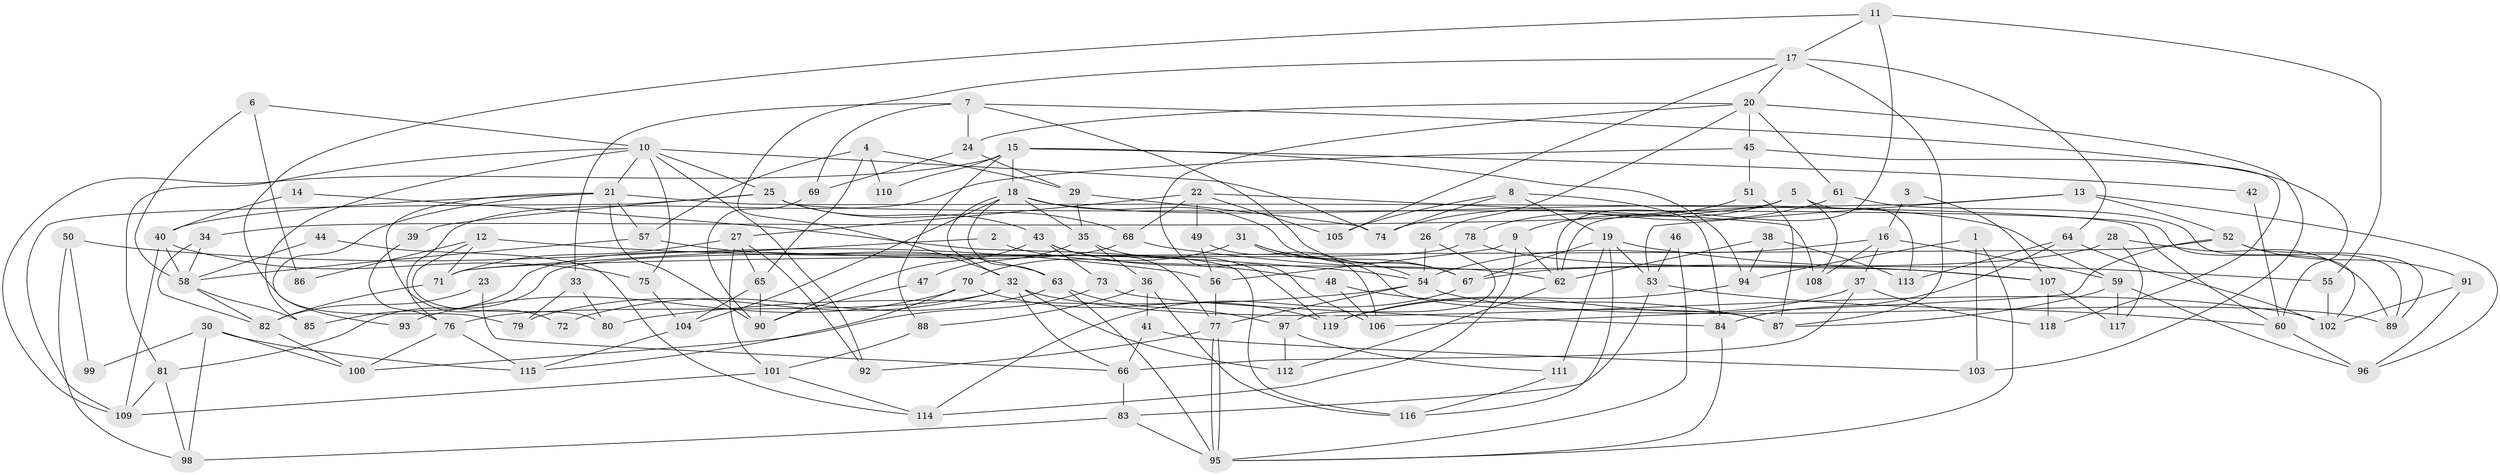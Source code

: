 // Generated by graph-tools (version 1.1) at 2025/50/03/09/25 03:50:13]
// undirected, 119 vertices, 238 edges
graph export_dot {
graph [start="1"]
  node [color=gray90,style=filled];
  1;
  2;
  3;
  4;
  5;
  6;
  7;
  8;
  9;
  10;
  11;
  12;
  13;
  14;
  15;
  16;
  17;
  18;
  19;
  20;
  21;
  22;
  23;
  24;
  25;
  26;
  27;
  28;
  29;
  30;
  31;
  32;
  33;
  34;
  35;
  36;
  37;
  38;
  39;
  40;
  41;
  42;
  43;
  44;
  45;
  46;
  47;
  48;
  49;
  50;
  51;
  52;
  53;
  54;
  55;
  56;
  57;
  58;
  59;
  60;
  61;
  62;
  63;
  64;
  65;
  66;
  67;
  68;
  69;
  70;
  71;
  72;
  73;
  74;
  75;
  76;
  77;
  78;
  79;
  80;
  81;
  82;
  83;
  84;
  85;
  86;
  87;
  88;
  89;
  90;
  91;
  92;
  93;
  94;
  95;
  96;
  97;
  98;
  99;
  100;
  101;
  102;
  103;
  104;
  105;
  106;
  107;
  108;
  109;
  110;
  111;
  112;
  113;
  114;
  115;
  116;
  117;
  118;
  119;
  1 -- 95;
  1 -- 94;
  1 -- 103;
  2 -- 71;
  2 -- 62;
  3 -- 16;
  3 -- 107;
  4 -- 29;
  4 -- 57;
  4 -- 65;
  4 -- 110;
  5 -- 113;
  5 -- 9;
  5 -- 34;
  5 -- 108;
  6 -- 58;
  6 -- 10;
  6 -- 86;
  7 -- 60;
  7 -- 24;
  7 -- 33;
  7 -- 67;
  7 -- 69;
  8 -- 105;
  8 -- 19;
  8 -- 74;
  8 -- 84;
  9 -- 56;
  9 -- 114;
  9 -- 62;
  10 -- 81;
  10 -- 25;
  10 -- 21;
  10 -- 74;
  10 -- 75;
  10 -- 85;
  10 -- 92;
  11 -- 55;
  11 -- 62;
  11 -- 17;
  11 -- 79;
  12 -- 54;
  12 -- 71;
  12 -- 80;
  12 -- 86;
  13 -- 52;
  13 -- 96;
  13 -- 53;
  13 -- 62;
  14 -- 40;
  14 -- 116;
  15 -- 18;
  15 -- 109;
  15 -- 42;
  15 -- 88;
  15 -- 94;
  15 -- 110;
  16 -- 54;
  16 -- 37;
  16 -- 59;
  16 -- 108;
  17 -- 87;
  17 -- 20;
  17 -- 32;
  17 -- 64;
  17 -- 105;
  18 -- 67;
  18 -- 63;
  18 -- 32;
  18 -- 35;
  18 -- 59;
  18 -- 104;
  19 -- 53;
  19 -- 67;
  19 -- 55;
  19 -- 111;
  19 -- 116;
  20 -- 26;
  20 -- 24;
  20 -- 45;
  20 -- 61;
  20 -- 103;
  20 -- 106;
  21 -- 40;
  21 -- 57;
  21 -- 60;
  21 -- 72;
  21 -- 90;
  21 -- 93;
  22 -- 108;
  22 -- 27;
  22 -- 49;
  22 -- 68;
  22 -- 105;
  23 -- 82;
  23 -- 66;
  24 -- 69;
  24 -- 29;
  25 -- 43;
  25 -- 102;
  25 -- 39;
  25 -- 68;
  25 -- 109;
  26 -- 97;
  26 -- 54;
  27 -- 92;
  27 -- 65;
  27 -- 71;
  27 -- 101;
  28 -- 67;
  28 -- 89;
  28 -- 117;
  29 -- 74;
  29 -- 35;
  30 -- 100;
  30 -- 98;
  30 -- 99;
  30 -- 115;
  31 -- 87;
  31 -- 54;
  31 -- 67;
  31 -- 70;
  32 -- 66;
  32 -- 76;
  32 -- 79;
  32 -- 102;
  32 -- 112;
  33 -- 79;
  33 -- 80;
  34 -- 58;
  34 -- 82;
  35 -- 36;
  35 -- 47;
  35 -- 119;
  36 -- 41;
  36 -- 88;
  36 -- 116;
  37 -- 118;
  37 -- 119;
  37 -- 66;
  38 -- 62;
  38 -- 94;
  38 -- 113;
  39 -- 76;
  40 -- 109;
  40 -- 58;
  40 -- 75;
  41 -- 103;
  41 -- 66;
  42 -- 60;
  43 -- 77;
  43 -- 90;
  43 -- 48;
  43 -- 73;
  44 -- 114;
  44 -- 58;
  45 -- 76;
  45 -- 51;
  45 -- 118;
  46 -- 95;
  46 -- 53;
  47 -- 90;
  48 -- 106;
  48 -- 87;
  49 -- 106;
  49 -- 56;
  50 -- 98;
  50 -- 56;
  50 -- 99;
  51 -- 87;
  51 -- 78;
  52 -- 91;
  52 -- 71;
  52 -- 89;
  52 -- 106;
  53 -- 83;
  53 -- 60;
  54 -- 89;
  54 -- 80;
  54 -- 77;
  55 -- 102;
  56 -- 77;
  57 -- 58;
  57 -- 63;
  58 -- 85;
  58 -- 82;
  59 -- 87;
  59 -- 96;
  59 -- 117;
  60 -- 96;
  61 -- 74;
  61 -- 89;
  62 -- 112;
  63 -- 97;
  63 -- 72;
  63 -- 95;
  64 -- 84;
  64 -- 102;
  64 -- 113;
  65 -- 104;
  65 -- 90;
  66 -- 83;
  67 -- 114;
  68 -- 85;
  68 -- 107;
  69 -- 90;
  70 -- 115;
  70 -- 93;
  70 -- 119;
  71 -- 82;
  73 -- 84;
  73 -- 100;
  75 -- 104;
  76 -- 115;
  76 -- 100;
  77 -- 95;
  77 -- 95;
  77 -- 92;
  78 -- 107;
  78 -- 81;
  81 -- 109;
  81 -- 98;
  82 -- 100;
  83 -- 95;
  83 -- 98;
  84 -- 95;
  88 -- 101;
  91 -- 102;
  91 -- 96;
  94 -- 119;
  97 -- 111;
  97 -- 112;
  101 -- 109;
  101 -- 114;
  104 -- 115;
  107 -- 117;
  107 -- 118;
  111 -- 116;
}
